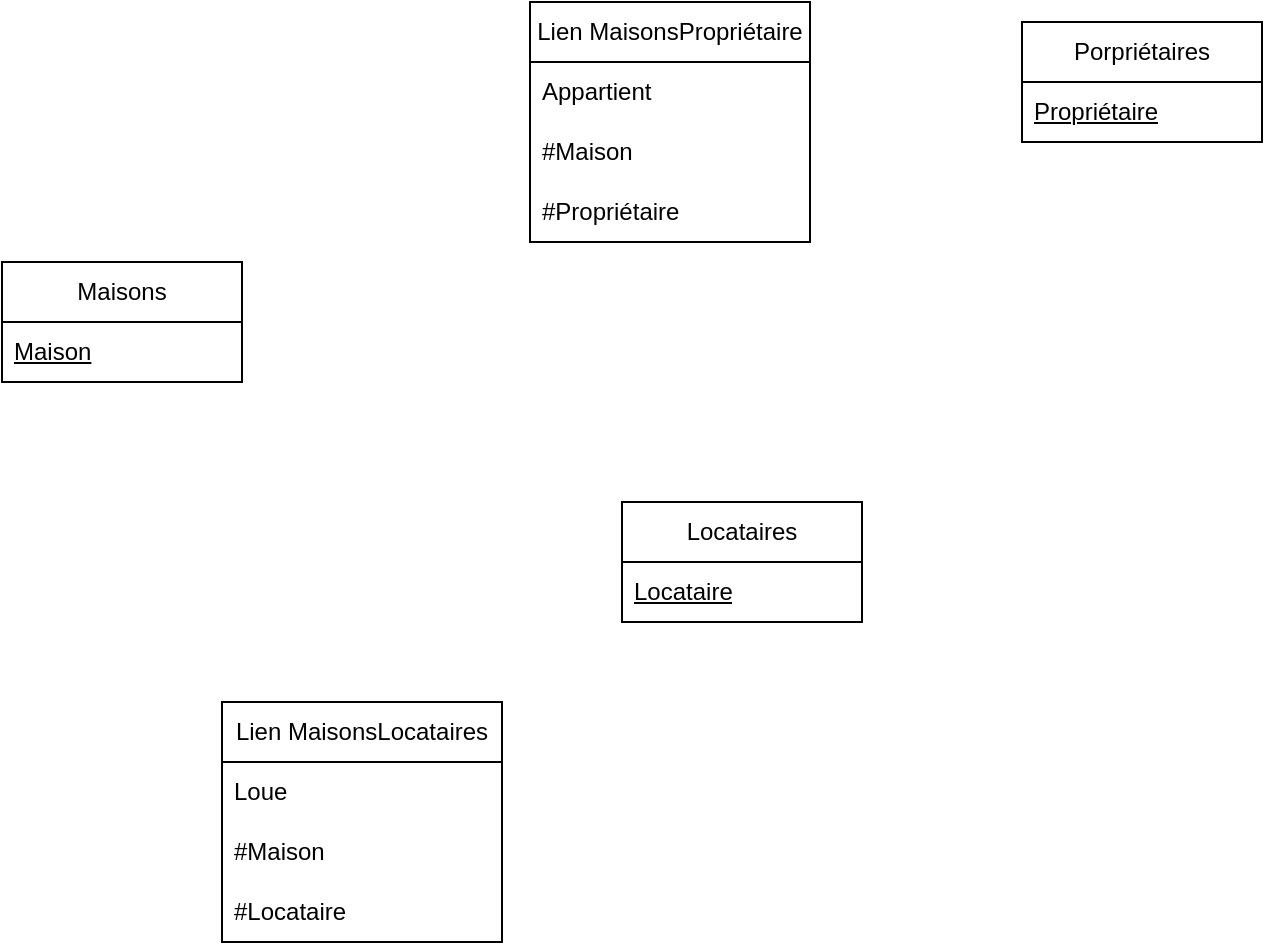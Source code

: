 <mxfile version="21.6.3" type="onedrive">
  <diagram name="Copie de Page-2" id="iEe7nu2RWSBSLK1Qj-lf">
    <mxGraphModel grid="1" page="1" gridSize="10" guides="1" tooltips="1" connect="1" arrows="1" fold="1" pageScale="1" pageWidth="827" pageHeight="1169" math="0" shadow="0">
      <root>
        <mxCell id="j5hvxmG-O9azTOmswFe8-0" />
        <mxCell id="j5hvxmG-O9azTOmswFe8-1" parent="j5hvxmG-O9azTOmswFe8-0" />
        <mxCell id="j5hvxmG-O9azTOmswFe8-2" value="Locataires" style="swimlane;fontStyle=0;childLayout=stackLayout;horizontal=1;startSize=30;horizontalStack=0;resizeParent=1;resizeParentMax=0;resizeLast=0;collapsible=1;marginBottom=0;whiteSpace=wrap;html=1;" vertex="1" parent="j5hvxmG-O9azTOmswFe8-1">
          <mxGeometry x="320" y="360" width="120" height="60" as="geometry" />
        </mxCell>
        <mxCell id="j5hvxmG-O9azTOmswFe8-3" value="&lt;u&gt;Locataire&lt;/u&gt;" style="text;strokeColor=none;fillColor=none;align=left;verticalAlign=middle;spacingLeft=4;spacingRight=4;overflow=hidden;points=[[0,0.5],[1,0.5]];portConstraint=eastwest;rotatable=0;whiteSpace=wrap;html=1;" vertex="1" parent="j5hvxmG-O9azTOmswFe8-2">
          <mxGeometry y="30" width="120" height="30" as="geometry" />
        </mxCell>
        <mxCell id="j5hvxmG-O9azTOmswFe8-6" value="Porpriétaires" style="swimlane;fontStyle=0;childLayout=stackLayout;horizontal=1;startSize=30;horizontalStack=0;resizeParent=1;resizeParentMax=0;resizeLast=0;collapsible=1;marginBottom=0;whiteSpace=wrap;html=1;" vertex="1" parent="j5hvxmG-O9azTOmswFe8-1">
          <mxGeometry x="520" y="120" width="120" height="60" as="geometry" />
        </mxCell>
        <mxCell id="j5hvxmG-O9azTOmswFe8-7" value="&lt;u&gt;Propriétaire&lt;/u&gt;" style="text;strokeColor=none;fillColor=none;align=left;verticalAlign=middle;spacingLeft=4;spacingRight=4;overflow=hidden;points=[[0,0.5],[1,0.5]];portConstraint=eastwest;rotatable=0;whiteSpace=wrap;html=1;" vertex="1" parent="j5hvxmG-O9azTOmswFe8-6">
          <mxGeometry y="30" width="120" height="30" as="geometry" />
        </mxCell>
        <mxCell id="j5hvxmG-O9azTOmswFe8-15" value="Maisons" style="swimlane;fontStyle=0;childLayout=stackLayout;horizontal=1;startSize=30;horizontalStack=0;resizeParent=1;resizeParentMax=0;resizeLast=0;collapsible=1;marginBottom=0;whiteSpace=wrap;html=1;" vertex="1" parent="j5hvxmG-O9azTOmswFe8-1">
          <mxGeometry x="10" y="240" width="120" height="60" as="geometry" />
        </mxCell>
        <mxCell id="j5hvxmG-O9azTOmswFe8-16" value="&lt;u&gt;Maison&lt;/u&gt;" style="text;strokeColor=none;fillColor=none;align=left;verticalAlign=middle;spacingLeft=4;spacingRight=4;overflow=hidden;points=[[0,0.5],[1,0.5]];portConstraint=eastwest;rotatable=0;whiteSpace=wrap;html=1;" vertex="1" parent="j5hvxmG-O9azTOmswFe8-15">
          <mxGeometry y="30" width="120" height="30" as="geometry" />
        </mxCell>
        <mxCell id="0PSA8lH9xyfTpV-YQBoc-0" value="Lien MaisonsLocataires" style="swimlane;fontStyle=0;childLayout=stackLayout;horizontal=1;startSize=30;horizontalStack=0;resizeParent=1;resizeParentMax=0;resizeLast=0;collapsible=1;marginBottom=0;whiteSpace=wrap;html=1;" vertex="1" parent="j5hvxmG-O9azTOmswFe8-1">
          <mxGeometry x="120" y="460" width="140" height="120" as="geometry" />
        </mxCell>
        <mxCell id="0PSA8lH9xyfTpV-YQBoc-1" value="Loue" style="text;strokeColor=none;fillColor=none;align=left;verticalAlign=middle;spacingLeft=4;spacingRight=4;overflow=hidden;points=[[0,0.5],[1,0.5]];portConstraint=eastwest;rotatable=0;whiteSpace=wrap;html=1;" vertex="1" parent="0PSA8lH9xyfTpV-YQBoc-0">
          <mxGeometry y="30" width="140" height="30" as="geometry" />
        </mxCell>
        <mxCell id="0PSA8lH9xyfTpV-YQBoc-2" value="#Maison" style="text;strokeColor=none;fillColor=none;align=left;verticalAlign=middle;spacingLeft=4;spacingRight=4;overflow=hidden;points=[[0,0.5],[1,0.5]];portConstraint=eastwest;rotatable=0;whiteSpace=wrap;html=1;" vertex="1" parent="0PSA8lH9xyfTpV-YQBoc-0">
          <mxGeometry y="60" width="140" height="30" as="geometry" />
        </mxCell>
        <mxCell id="0PSA8lH9xyfTpV-YQBoc-3" value="#Locataire" style="text;strokeColor=none;fillColor=none;align=left;verticalAlign=middle;spacingLeft=4;spacingRight=4;overflow=hidden;points=[[0,0.5],[1,0.5]];portConstraint=eastwest;rotatable=0;whiteSpace=wrap;html=1;" vertex="1" parent="0PSA8lH9xyfTpV-YQBoc-0">
          <mxGeometry y="90" width="140" height="30" as="geometry" />
        </mxCell>
        <mxCell id="0PSA8lH9xyfTpV-YQBoc-4" value="Lien MaisonsPropriétaire" style="swimlane;fontStyle=0;childLayout=stackLayout;horizontal=1;startSize=30;horizontalStack=0;resizeParent=1;resizeParentMax=0;resizeLast=0;collapsible=1;marginBottom=0;whiteSpace=wrap;html=1;" vertex="1" parent="j5hvxmG-O9azTOmswFe8-1">
          <mxGeometry x="274" y="110" width="140" height="120" as="geometry" />
        </mxCell>
        <mxCell id="0PSA8lH9xyfTpV-YQBoc-5" value="Appartient" style="text;strokeColor=none;fillColor=none;align=left;verticalAlign=middle;spacingLeft=4;spacingRight=4;overflow=hidden;points=[[0,0.5],[1,0.5]];portConstraint=eastwest;rotatable=0;whiteSpace=wrap;html=1;" vertex="1" parent="0PSA8lH9xyfTpV-YQBoc-4">
          <mxGeometry y="30" width="140" height="30" as="geometry" />
        </mxCell>
        <mxCell id="0PSA8lH9xyfTpV-YQBoc-6" value="#Maison" style="text;strokeColor=none;fillColor=none;align=left;verticalAlign=middle;spacingLeft=4;spacingRight=4;overflow=hidden;points=[[0,0.5],[1,0.5]];portConstraint=eastwest;rotatable=0;whiteSpace=wrap;html=1;" vertex="1" parent="0PSA8lH9xyfTpV-YQBoc-4">
          <mxGeometry y="60" width="140" height="30" as="geometry" />
        </mxCell>
        <mxCell id="0PSA8lH9xyfTpV-YQBoc-7" value="#Propriétaire" style="text;strokeColor=none;fillColor=none;align=left;verticalAlign=middle;spacingLeft=4;spacingRight=4;overflow=hidden;points=[[0,0.5],[1,0.5]];portConstraint=eastwest;rotatable=0;whiteSpace=wrap;html=1;" vertex="1" parent="0PSA8lH9xyfTpV-YQBoc-4">
          <mxGeometry y="90" width="140" height="30" as="geometry" />
        </mxCell>
      </root>
    </mxGraphModel>
  </diagram>
</mxfile>
